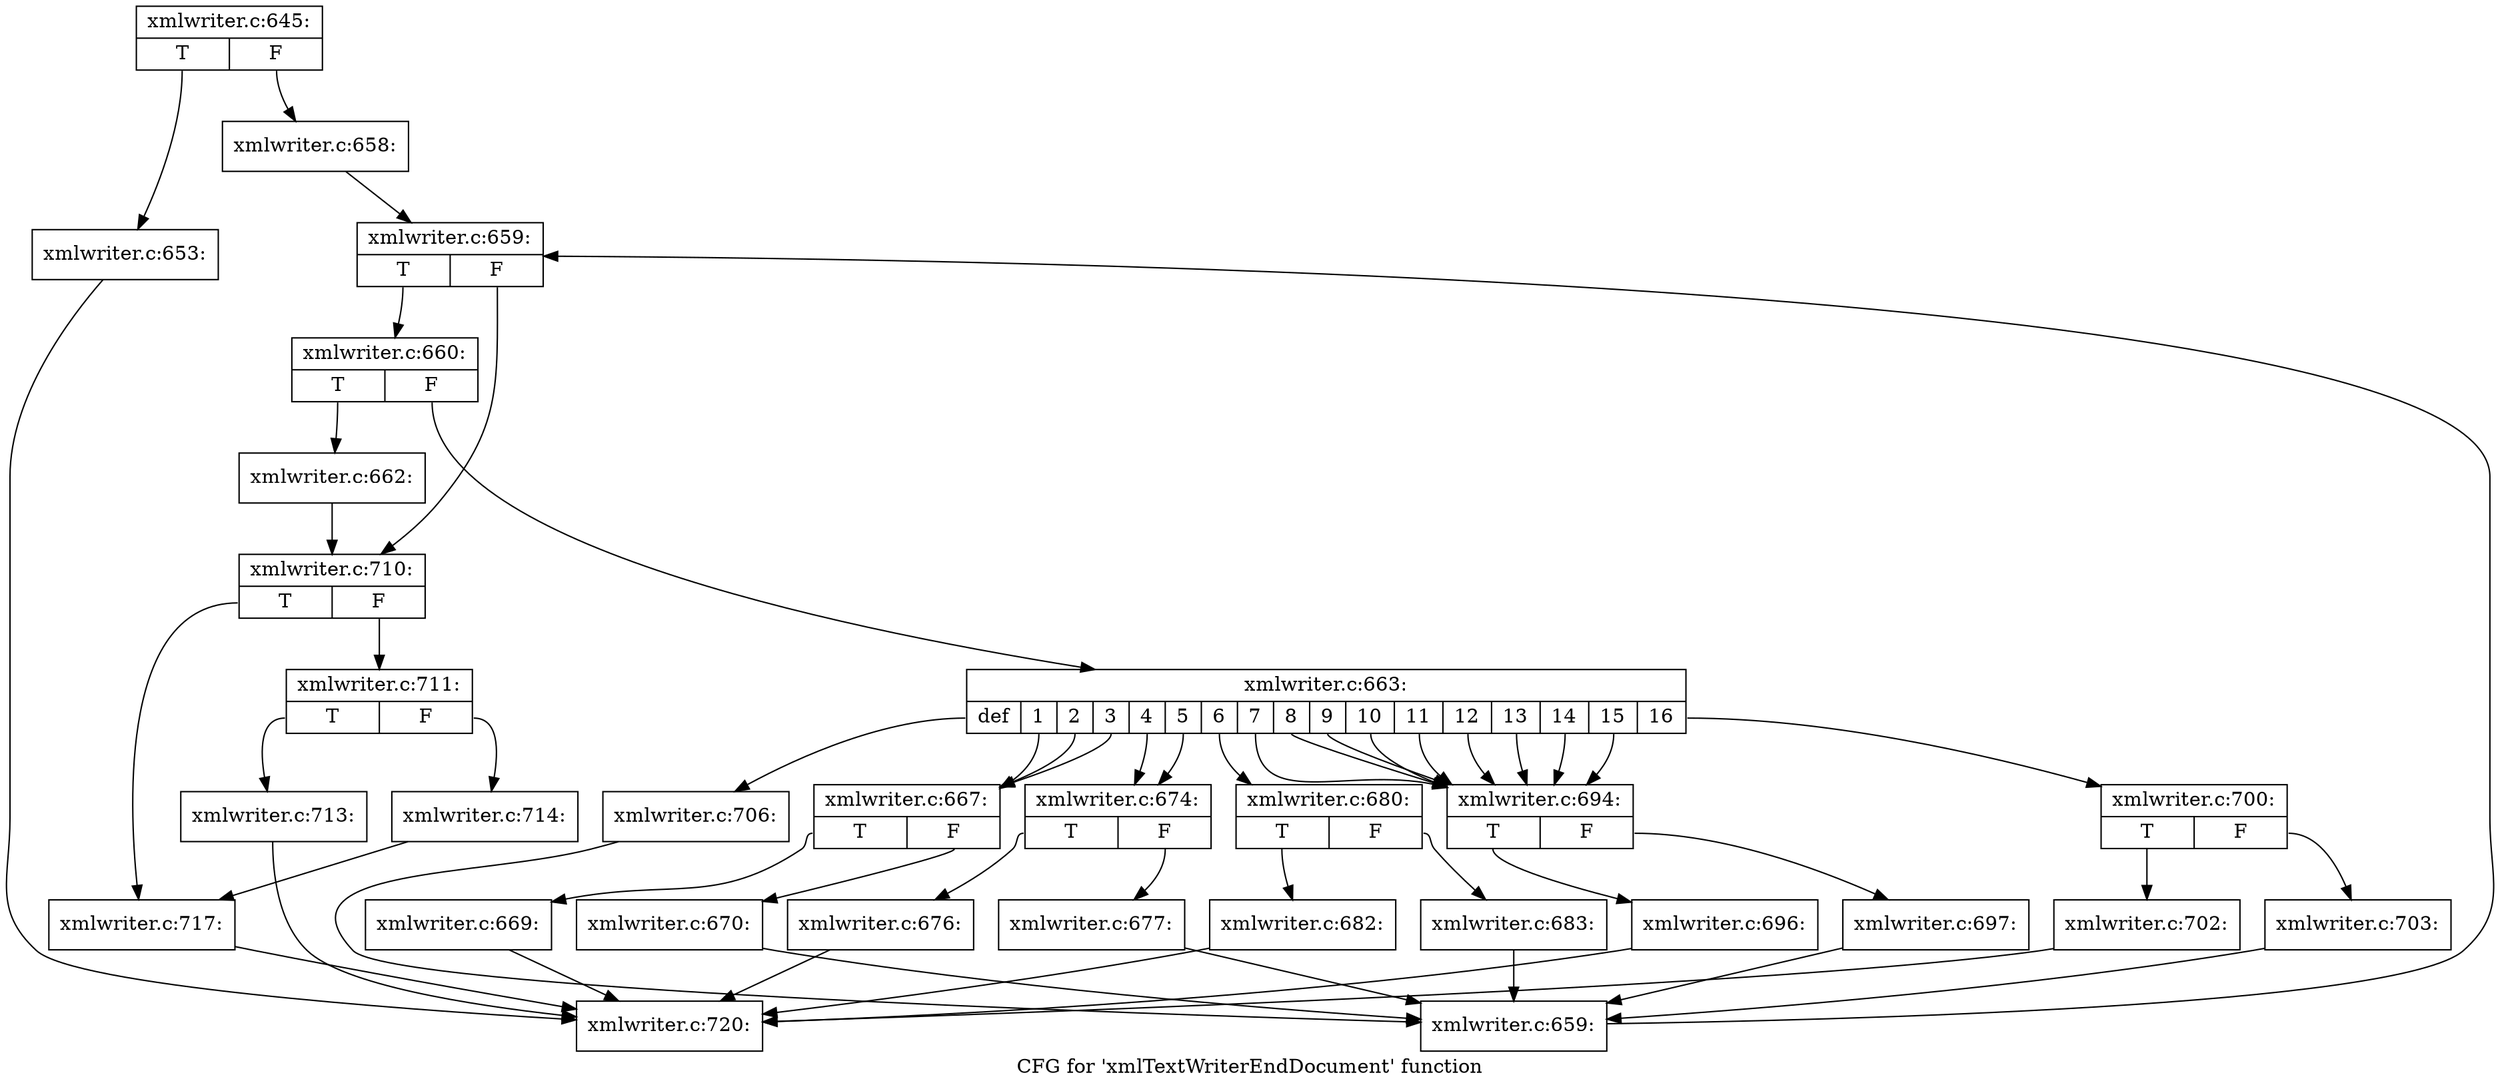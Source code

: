 digraph "CFG for 'xmlTextWriterEndDocument' function" {
	label="CFG for 'xmlTextWriterEndDocument' function";

	Node0x3f0ca10 [shape=record,label="{xmlwriter.c:645:|{<s0>T|<s1>F}}"];
	Node0x3f0ca10:s0 -> Node0x3f28e20;
	Node0x3f0ca10:s1 -> Node0x3f28e70;
	Node0x3f28e20 [shape=record,label="{xmlwriter.c:653:}"];
	Node0x3f28e20 -> Node0x3f0ce70;
	Node0x3f28e70 [shape=record,label="{xmlwriter.c:658:}"];
	Node0x3f28e70 -> Node0x3f297e0;
	Node0x3f297e0 [shape=record,label="{xmlwriter.c:659:|{<s0>T|<s1>F}}"];
	Node0x3f297e0:s0 -> Node0x3f29e50;
	Node0x3f297e0:s1 -> Node0x3f29a00;
	Node0x3f29e50 [shape=record,label="{xmlwriter.c:660:|{<s0>T|<s1>F}}"];
	Node0x3f29e50:s0 -> Node0x3f2a270;
	Node0x3f29e50:s1 -> Node0x3f2a2c0;
	Node0x3f2a270 [shape=record,label="{xmlwriter.c:662:}"];
	Node0x3f2a270 -> Node0x3f29a00;
	Node0x3f2a2c0 [shape=record,label="{xmlwriter.c:663:|{<s0>def|<s1>1|<s2>2|<s3>3|<s4>4|<s5>5|<s6>6|<s7>7|<s8>8|<s9>9|<s10>10|<s11>11|<s12>12|<s13>13|<s14>14|<s15>15|<s16>16}}"];
	Node0x3f2a2c0:s0 -> Node0x3f2a840;
	Node0x3f2a2c0:s1 -> Node0x3f2ab80;
	Node0x3f2a2c0:s2 -> Node0x3f2ab80;
	Node0x3f2a2c0:s3 -> Node0x3f2ab80;
	Node0x3f2a2c0:s4 -> Node0x3f2bcc0;
	Node0x3f2a2c0:s5 -> Node0x3f2bcc0;
	Node0x3f2a2c0:s6 -> Node0x3f2c7d0;
	Node0x3f2a2c0:s7 -> Node0x3f2d2d0;
	Node0x3f2a2c0:s8 -> Node0x3f2d2d0;
	Node0x3f2a2c0:s9 -> Node0x3f2d2d0;
	Node0x3f2a2c0:s10 -> Node0x3f2d2d0;
	Node0x3f2a2c0:s11 -> Node0x3f2d2d0;
	Node0x3f2a2c0:s12 -> Node0x3f2d2d0;
	Node0x3f2a2c0:s13 -> Node0x3f2d2d0;
	Node0x3f2a2c0:s14 -> Node0x3f2d2d0;
	Node0x3f2a2c0:s15 -> Node0x3f2d2d0;
	Node0x3f2a2c0:s16 -> Node0x3f2ae00;
	Node0x3f2ab80 [shape=record,label="{xmlwriter.c:667:|{<s0>T|<s1>F}}"];
	Node0x3f2ab80:s0 -> Node0x3f2b470;
	Node0x3f2ab80:s1 -> Node0x3f2b800;
	Node0x3f2b470 [shape=record,label="{xmlwriter.c:669:}"];
	Node0x3f2b470 -> Node0x3f0ce70;
	Node0x3f2b800 [shape=record,label="{xmlwriter.c:670:}"];
	Node0x3f2b800 -> Node0x3f2a630;
	Node0x3f2bcc0 [shape=record,label="{xmlwriter.c:674:|{<s0>T|<s1>F}}"];
	Node0x3f2bcc0:s0 -> Node0x3f2c040;
	Node0x3f2bcc0:s1 -> Node0x3f2c310;
	Node0x3f2c040 [shape=record,label="{xmlwriter.c:676:}"];
	Node0x3f2c040 -> Node0x3f0ce70;
	Node0x3f2c310 [shape=record,label="{xmlwriter.c:677:}"];
	Node0x3f2c310 -> Node0x3f2a630;
	Node0x3f2c7d0 [shape=record,label="{xmlwriter.c:680:|{<s0>T|<s1>F}}"];
	Node0x3f2c7d0:s0 -> Node0x3f2cb80;
	Node0x3f2c7d0:s1 -> Node0x3f2ce10;
	Node0x3f2cb80 [shape=record,label="{xmlwriter.c:682:}"];
	Node0x3f2cb80 -> Node0x3f0ce70;
	Node0x3f2ce10 [shape=record,label="{xmlwriter.c:683:}"];
	Node0x3f2ce10 -> Node0x3f2a630;
	Node0x3f2d2d0 [shape=record,label="{xmlwriter.c:694:|{<s0>T|<s1>F}}"];
	Node0x3f2d2d0:s0 -> Node0x3f2da50;
	Node0x3f2d2d0:s1 -> Node0x3f2b590;
	Node0x3f2da50 [shape=record,label="{xmlwriter.c:696:}"];
	Node0x3f2da50 -> Node0x3f0ce70;
	Node0x3f2b590 [shape=record,label="{xmlwriter.c:697:}"];
	Node0x3f2b590 -> Node0x3f2a630;
	Node0x3f2ae00 [shape=record,label="{xmlwriter.c:700:|{<s0>T|<s1>F}}"];
	Node0x3f2ae00:s0 -> Node0x3f2e5e0;
	Node0x3f2ae00:s1 -> Node0x3f2e8f0;
	Node0x3f2e5e0 [shape=record,label="{xmlwriter.c:702:}"];
	Node0x3f2e5e0 -> Node0x3f0ce70;
	Node0x3f2e8f0 [shape=record,label="{xmlwriter.c:703:}"];
	Node0x3f2e8f0 -> Node0x3f2a630;
	Node0x3f2a840 [shape=record,label="{xmlwriter.c:706:}"];
	Node0x3f2a840 -> Node0x3f2a630;
	Node0x3f2a630 [shape=record,label="{xmlwriter.c:659:}"];
	Node0x3f2a630 -> Node0x3f297e0;
	Node0x3f29a00 [shape=record,label="{xmlwriter.c:710:|{<s0>T|<s1>F}}"];
	Node0x3f29a00:s0 -> Node0x3f2e690;
	Node0x3f29a00:s1 -> Node0x3f2af30;
	Node0x3f2af30 [shape=record,label="{xmlwriter.c:711:|{<s0>T|<s1>F}}"];
	Node0x3f2af30:s0 -> Node0x3f303b0;
	Node0x3f2af30:s1 -> Node0x3f30400;
	Node0x3f303b0 [shape=record,label="{xmlwriter.c:713:}"];
	Node0x3f303b0 -> Node0x3f0ce70;
	Node0x3f30400 [shape=record,label="{xmlwriter.c:714:}"];
	Node0x3f30400 -> Node0x3f2e690;
	Node0x3f2e690 [shape=record,label="{xmlwriter.c:717:}"];
	Node0x3f2e690 -> Node0x3f0ce70;
	Node0x3f0ce70 [shape=record,label="{xmlwriter.c:720:}"];
}
